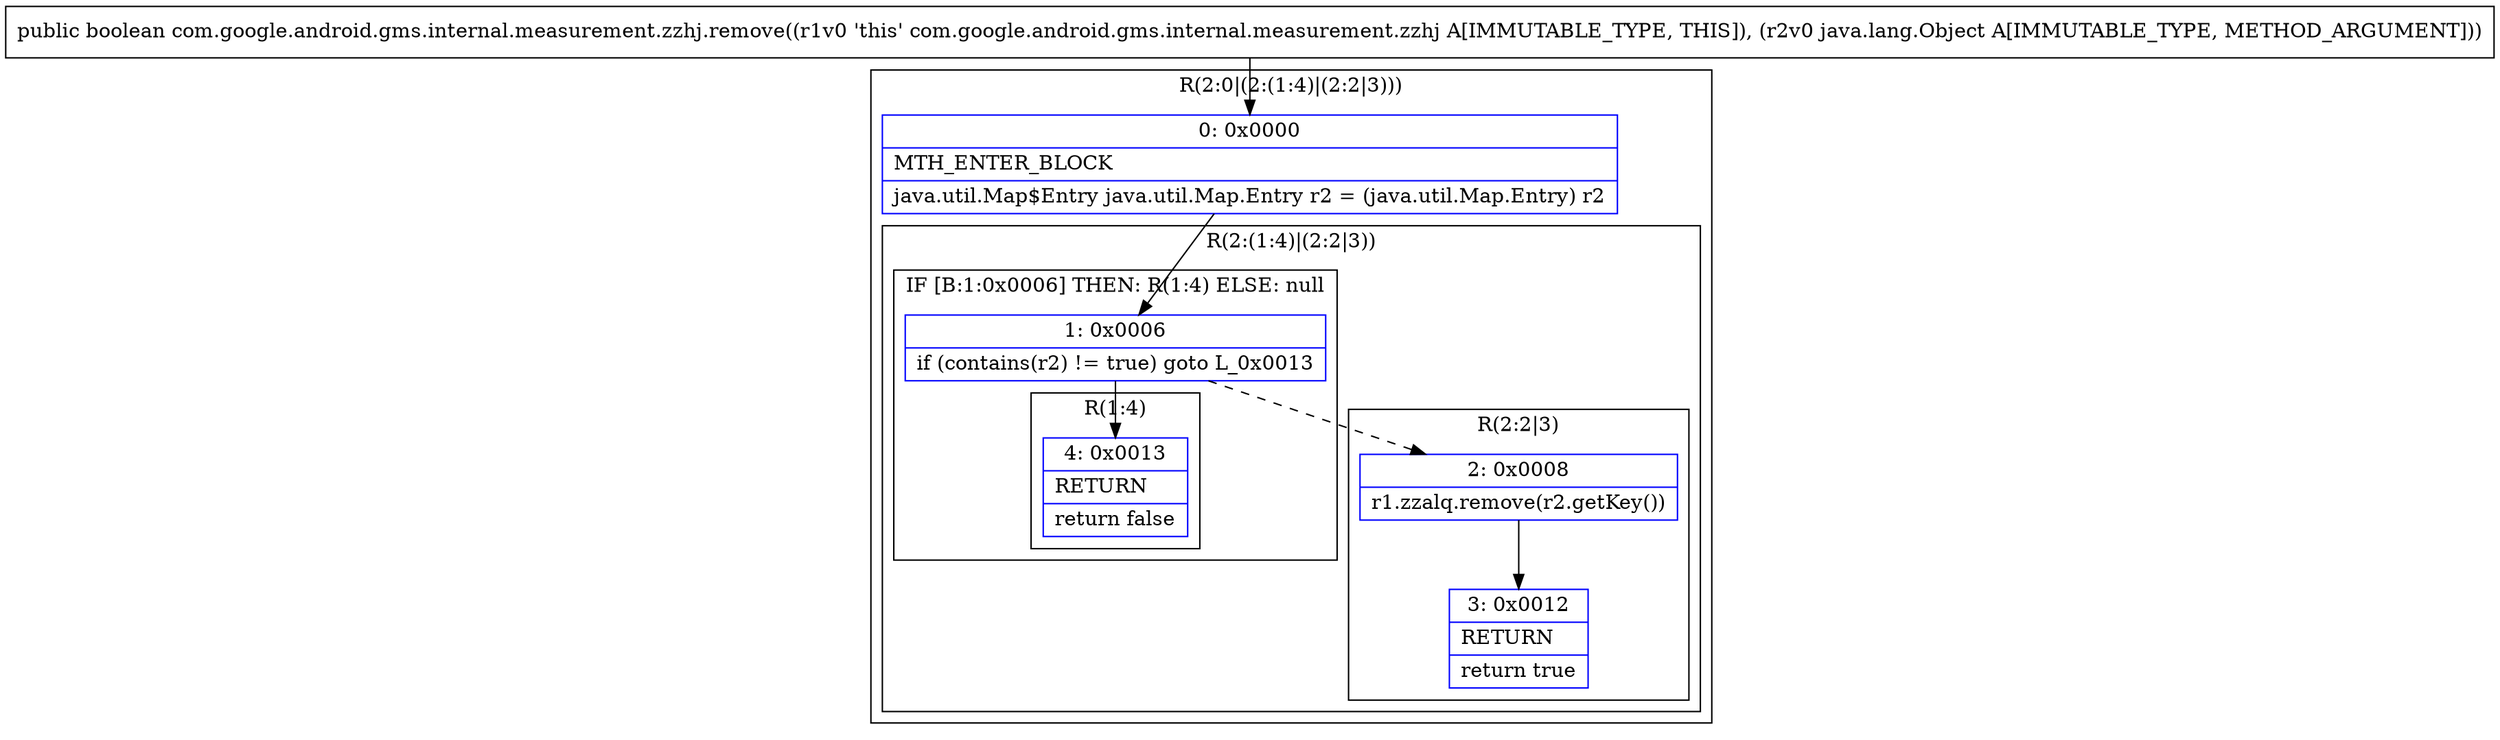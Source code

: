 digraph "CFG forcom.google.android.gms.internal.measurement.zzhj.remove(Ljava\/lang\/Object;)Z" {
subgraph cluster_Region_2036515721 {
label = "R(2:0|(2:(1:4)|(2:2|3)))";
node [shape=record,color=blue];
Node_0 [shape=record,label="{0\:\ 0x0000|MTH_ENTER_BLOCK\l|java.util.Map$Entry java.util.Map.Entry r2 = (java.util.Map.Entry) r2\l}"];
subgraph cluster_Region_198017907 {
label = "R(2:(1:4)|(2:2|3))";
node [shape=record,color=blue];
subgraph cluster_IfRegion_497684495 {
label = "IF [B:1:0x0006] THEN: R(1:4) ELSE: null";
node [shape=record,color=blue];
Node_1 [shape=record,label="{1\:\ 0x0006|if (contains(r2) != true) goto L_0x0013\l}"];
subgraph cluster_Region_1873721402 {
label = "R(1:4)";
node [shape=record,color=blue];
Node_4 [shape=record,label="{4\:\ 0x0013|RETURN\l|return false\l}"];
}
}
subgraph cluster_Region_231134706 {
label = "R(2:2|3)";
node [shape=record,color=blue];
Node_2 [shape=record,label="{2\:\ 0x0008|r1.zzalq.remove(r2.getKey())\l}"];
Node_3 [shape=record,label="{3\:\ 0x0012|RETURN\l|return true\l}"];
}
}
}
MethodNode[shape=record,label="{public boolean com.google.android.gms.internal.measurement.zzhj.remove((r1v0 'this' com.google.android.gms.internal.measurement.zzhj A[IMMUTABLE_TYPE, THIS]), (r2v0 java.lang.Object A[IMMUTABLE_TYPE, METHOD_ARGUMENT])) }"];
MethodNode -> Node_0;
Node_0 -> Node_1;
Node_1 -> Node_2[style=dashed];
Node_1 -> Node_4;
Node_2 -> Node_3;
}

